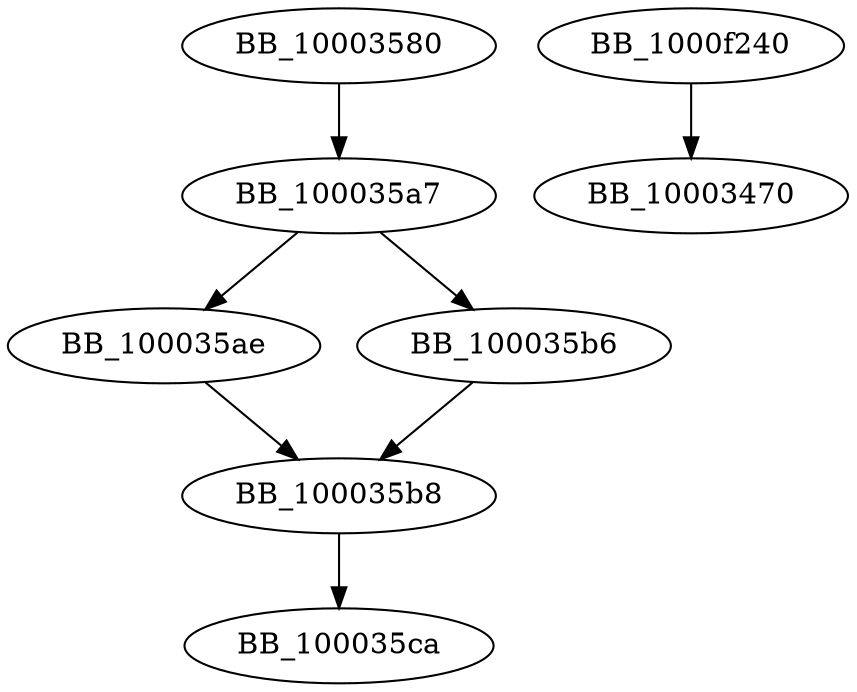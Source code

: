 DiGraph sub_10003580{
BB_10003580->BB_100035a7
BB_100035a7->BB_100035ae
BB_100035a7->BB_100035b6
BB_100035ae->BB_100035b8
BB_100035b6->BB_100035b8
BB_100035b8->BB_100035ca
BB_1000f240->BB_10003470
}
